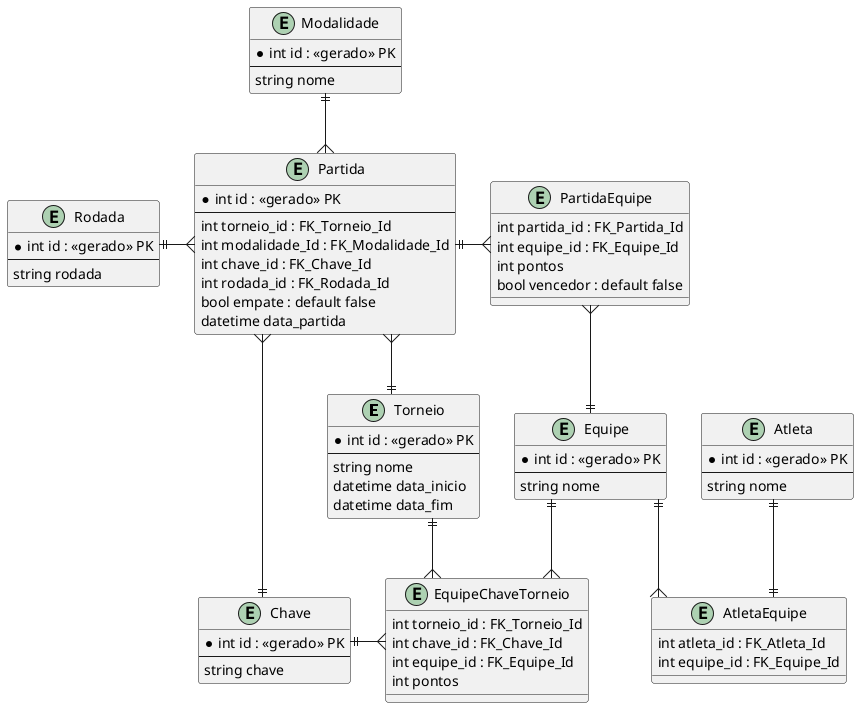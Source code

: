 @startuml Torneio
skinparam Linetype ortho
entity Torneio{
    * int id : <<gerado>> PK
    ---
    string nome
    datetime data_inicio
    datetime data_fim
}
entity Atleta{
    * int id : <<gerado>> PK
    ---
    string nome
}
entity Equipe{
    * int id : <<gerado>> PK
    ---
    string nome
}
entity AtletaEquipe{
    int atleta_id : FK_Atleta_Id
    int equipe_id : FK_Equipe_Id
}
entity Modalidade{
    * int id : <<gerado>> PK
    ---
    string nome
}
entity Rodada{
    * int id : <<gerado>> PK
    ---
    string rodada
}
entity Partida{
    * int id : <<gerado>> PK
    ---
    int torneio_id : FK_Torneio_Id
    int modalidade_Id : FK_Modalidade_Id
    int chave_id : FK_Chave_Id
    int rodada_id : FK_Rodada_Id
    bool empate : default false
    datetime data_partida
}
entity PartidaEquipe{
    int partida_id : FK_Partida_Id
    int equipe_id : FK_Equipe_Id
    int pontos
    bool vencedor : default false
}
entity Chave{
    * int id : <<gerado>> PK
    ---
    string chave
}
entity EquipeChaveTorneio{
    int torneio_id : FK_Torneio_Id
    int chave_id : FK_Chave_Id
    int equipe_id : FK_Equipe_Id
    int pontos
}
Atleta ||--|| AtletaEquipe
Equipe ||--{ AtletaEquipe
Modalidade ||--{ Partida
Rodada ||-right-{ Partida
Torneio ||-up-{ Partida
Torneio ||--{ EquipeChaveTorneio
Chave ||-right-{ EquipeChaveTorneio
Chave ||-up-{ Partida
Equipe ||--{ EquipeChaveTorneio
Partida ||-right-{ PartidaEquipe
Equipe ||-up-{ PartidaEquipe
@enduml